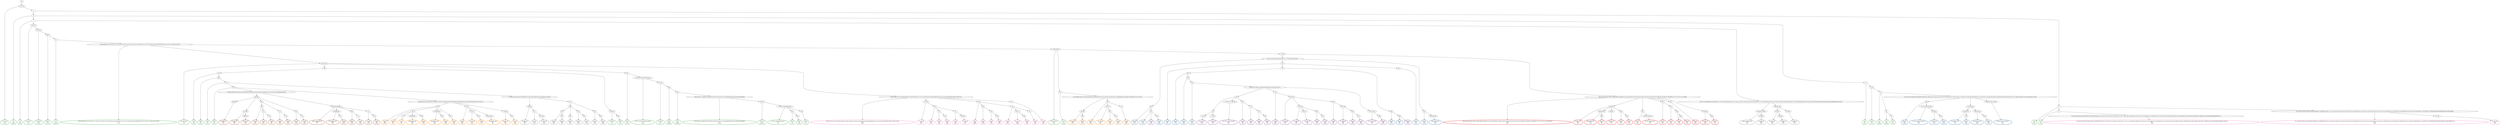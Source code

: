 digraph T {
	{
		rank=same
		346 [penwidth=3,colorscheme=set19,color=3,label="0;1;2;3;4_P\nP\n3.8%"]
		343 [penwidth=3,colorscheme=set19,color=3,label="6_P\nP\n0.45%"]
		341 [penwidth=3,colorscheme=set19,color=3,label="7_P\nP\n1.6%"]
		339 [penwidth=3,colorscheme=set19,color=3,label="10;13;23_P\nP\n1.5%"]
		337 [penwidth=3,colorscheme=set19,color=3,label="31;36;40_P\nP\n0.59%"]
		335 [penwidth=3,colorscheme=set19,color=3,label="49;61_P\nP\n0.21%"]
		333 [penwidth=3,colorscheme=set19,color=3,label="72_P\nP\n0.023%"]
		331 [penwidth=3,colorscheme=set19,color=3,label="78;82;85;88;91;97;101;104;107;117;119;122;125;128;131;135;139;144;152;156;166;168;172;173;176;178;182;184;193;196;200;205;207;211;215;217;229;235;237;238_P\nP\n3.5%"]
		329 [penwidth=3,colorscheme=set19,color=3,label="241;242;245_P\nP\n7.4%"]
		326 [penwidth=3,colorscheme=set19,color=3,label="255_P\nP\n1.9%"]
		324 [penwidth=3,colorscheme=set19,color=3,label="269_P\nP\n3.3%"]
		322 [penwidth=3,colorscheme=set19,color=3,label="274_P\nP\n3.4%"]
		320 [penwidth=3,colorscheme=set19,color=3,label="280_P\nP\n5.4%"]
		318 [penwidth=3,colorscheme=set19,color=3,label="259;263_P\nP\n3.7%"]
		316 [penwidth=3,colorscheme=set19,color=3,label="268_P\nP\n12%"]
		314 [penwidth=3,colorscheme=set19,color=3,label="262_P\nP\n3.3%"]
		312 [penwidth=3,colorscheme=set19,color=3,label="267;273;279;292;299;314;328_P\nP\n0.25%"]
		310 [penwidth=3,colorscheme=set19,color=3,label="337;342_P\nP\n0.2%"]
		308 [penwidth=3,colorscheme=set19,color=3,label="360_P\nP\n0.008%"]
		306 [penwidth=3,colorscheme=set19,color=3,label="379_P\nP\n0.0068%"]
		304 [penwidth=3,colorscheme=set19,color=3,label="383;397;401;417;460;463;470;493;503;516;532;545;553;571;581;588;608;632;641;651;658;676;684;698_P\nP\n0.015%"]
		302 [penwidth=3,colorscheme=set19,color=3,label="708;721_P\nP\n0.0011%"]
		300 [penwidth=3,colorscheme=set19,color=3,label="730;745;746;786;801;810_P\nP\n1.5%"]
		298 [penwidth=3,colorscheme=set19,color=3,label="824_P\nP\n2%"]
		296 [penwidth=3,colorscheme=set19,color=3,label="829_P\nP\n5.9%"]
		294 [penwidth=3,colorscheme=set19,color=3,label="834_P\nP\n5%"]
		292 [penwidth=3,colorscheme=set19,color=3,label="249;254;258_P\nP\n6.6%"]
		290 [penwidth=3,colorscheme=set19,color=3,label="272_P\nP\n6.3%"]
		288 [penwidth=3,colorscheme=set19,color=3,label="9_P\nP\n1.2%"]
		286 [penwidth=3,colorscheme=set19,color=3,label="12;16_P\nP\n1.6%"]
		284 [penwidth=3,colorscheme=set19,color=3,label="21_P\nP\n0.85%"]
		282 [penwidth=3,colorscheme=set19,color=3,label="26_P\nP\n0.43%"]
		280 [penwidth=3,colorscheme=set19,color=3,label="30_P\nP\n5.1%"]
		278 [penwidth=3,colorscheme=set19,color=3,label="8_P\nP\n4.1%"]
		276 [penwidth=3,colorscheme=set19,color=3,label="11_P\nP\n7.1%"]
		272 [penwidth=3,colorscheme=set19,color=2,label="464_M1\nM1\n4.7%"]
		270 [penwidth=3,colorscheme=set19,color=2,label="497_M1\nM1\n2.4%"]
		268 [penwidth=3,colorscheme=set19,color=2,label="518_M1\nM1\n6.4%"]
		266 [penwidth=3,colorscheme=set19,color=2,label="472_M1\nM1\n12%"]
		263 [penwidth=3,colorscheme=set19,color=2,label="482_M1\nM1\n1.3%"]
		261 [penwidth=3,colorscheme=set19,color=2,label="505_M1\nM1\n3.6%"]
		259 [penwidth=3,colorscheme=set19,color=2,label="510_M1\nM1\n6.2%"]
		257 [penwidth=3,colorscheme=set19,color=2,label="489_M1\nM1\n4.5%"]
		255 [penwidth=3,colorscheme=set19,color=2,label="496_M1\nM1\n8%"]
		253 [penwidth=3,colorscheme=set19,color=2,label="481_M1\nM1\n9.1%"]
		251 [penwidth=3,colorscheme=set19,color=2,label="476_M1\nM1\n4.3%"]
		249 [penwidth=3,colorscheme=set19,color=2,label="495;504;509_M1\nM1\n6.3%"]
		246 [penwidth=3,colorscheme=set19,color=2,label="508_M1\nM1\n1.6%"]
		244 [penwidth=3,colorscheme=set19,color=2,label="517;522;530;563;599_M1\nM1\n3.5%"]
		242 [penwidth=3,colorscheme=set19,color=2,label="612;623_M1\nM1\n1.5%"]
		240 [penwidth=3,colorscheme=set19,color=2,label="643_M1\nM1\n6.1%"]
		237 [penwidth=3,colorscheme=set19,color=2,label="574;592;611_M1\nM1\n1.1%"]
		235 [penwidth=3,colorscheme=set19,color=2,label="634_M1\nM1\n5.8%"]
		233 [penwidth=3,colorscheme=set19,color=2,label="582;591;610_M1\nM1\n0.61%"]
		231 [penwidth=3,colorscheme=set19,color=2,label="633_M1\nM1\n5.2%"]
		229 [penwidth=3,colorscheme=set19,color=2,label="529;537;562;573;590_M1\nM1\n5.4%"]
		227 [penwidth=3,colorscheme=set19,color=8,label="266;278;307;321;327;336;355;359;367;378;387;393;407;412;421;427;440;445;452;459;469;488;506;515;527;534;541;558;650;657;665;671;683;702_M2\nM2\n6.6%"]
		225 [penwidth=3,colorscheme=set19,color=8,label="717;723_M2\nM2\n4.2%"]
		223 [penwidth=3,colorscheme=set19,color=8,label="732_M2\nM2\n11%"]
		221 [penwidth=3,colorscheme=set19,color=8,label="739_M2\nM2\n1.4%"]
		219 [penwidth=3,colorscheme=set19,color=8,label="765_M2\nM2\n9.8%"]
		217 [penwidth=3,colorscheme=set19,color=8,label="757_M2\nM2\n4.4%"]
		215 [penwidth=3,colorscheme=set19,color=8,label="764;790_M2\nM2\n6.3%"]
		213 [penwidth=3,colorscheme=set19,color=8,label="738_M2\nM2\n0.88%"]
		211 [penwidth=3,colorscheme=set19,color=8,label="748_M2\nM2\n0.73%"]
		209 [penwidth=3,colorscheme=set19,color=8,label="756_M2\nM2\n3.7%"]
		207 [penwidth=3,colorscheme=set19,color=8,label="789_M2\nM2\n5.4%"]
		205 [penwidth=3,colorscheme=set19,color=8,label="755_M2\nM2\n2.6%"]
		203 [penwidth=3,colorscheme=set19,color=8,label="763;775_M2\nM2\n0.96%"]
		201 [penwidth=3,colorscheme=set19,color=8,label="788_M2\nM2\n5.5%"]
		199 [penwidth=3,colorscheme=set19,color=8,label="787_M2\nM2\n10%"]
		197 [penwidth=3,colorscheme=set19,color=8,label="774_M2\nM2\n10%"]
		195 [penwidth=3,colorscheme=set19,color=8,label="15;18;25;29;33;38;53;55;64;67;69;74;79;83;90;95;98;105;112;129;132;137;140;143;151;162;165;171;175;177;181;188;192;199;204;210;220;225;231;234;248;253;257;283;295;303;311;318;333;353;375;381;384;395;420;437;449;456;465;473;491;498;525;540;550;557;568;597;607;619;630;640;656;664;682;700_M2\nM2\n7.3%"]
		193 [penwidth=3,colorscheme=set19,color=8,label="14;17;20;28;32;39;41;43;45;52;58;62;63;66;68;73;76;86;89;94;108;111;114;126;142;148;155;161;164;167;180;187;191;203;206;209;213;214;219;221;223;224;228;233;247;252;261;275;282;288;310;332;339;349;363;370;389;403;425;431;441;455;478;483;490;511;524;556;567;578;596;606;629;639;648;655;663;675;681;689;693_M2\nM2\n2.9%"]
		191 [penwidth=3,colorscheme=set19,color=8,label="701;710_M2\nM2\n5.2%"]
		188 [penwidth=3,colorscheme=set19,color=9,label="566;585_M3\nM3\n1.8%"]
		186 [penwidth=3,colorscheme=set19,color=9,label="617_M3\nM3\n4.1%"]
		184 [penwidth=3,colorscheme=set19,color=9,label="627;645_M3\nM3\n9.2%"]
		180 [penwidth=3,colorscheme=set19,color=9,label="595_M3\nM3\n5.9%"]
		178 [penwidth=3,colorscheme=set19,color=9,label="604_M3\nM3\n13%"]
		176 [penwidth=3,colorscheme=set19,color=9,label="603_M3\nM3\n5.2%"]
		174 [penwidth=3,colorscheme=set19,color=9,label="616_M3\nM3\n6.1%"]
		172 [penwidth=3,colorscheme=set19,color=9,label="637_M3\nM3\n7.3%"]
		170 [penwidth=3,colorscheme=set19,color=9,label="615_M3\nM3\n12%"]
		168 [penwidth=3,colorscheme=set19,color=9,label="626_M3\nM3\n9.4%"]
		165 [penwidth=3,colorscheme=set19,color=9,label="548;555;576;602_M3\nM3\n3.5%"]
		163 [penwidth=3,colorscheme=set19,color=9,label="625;636_M3\nM3\n5.6%"]
		160 [penwidth=3,colorscheme=set19,color=9,label="601;614_M3\nM3\n1.8%"]
		158 [penwidth=3,colorscheme=set19,color=9,label="635;661_M3\nM3\n9.2%"]
		156 [penwidth=3,colorscheme=set19,color=9,label="613;660_M3\nM3\n5.1%"]
		152 [penwidth=3,colorscheme=set19,color=7,label="654;669_M4\nM4\n6.1%"]
		150 [penwidth=3,colorscheme=set19,color=7,label="674;680_M4\nM4\n6.5%"]
		148 [penwidth=3,colorscheme=set19,color=7,label="688;705_M4\nM4\n6.2%"]
		145 [penwidth=3,colorscheme=set19,color=7,label="704_M4\nM4\n6.1%"]
		143 [penwidth=3,colorscheme=set19,color=7,label="715_M4\nM4\n1.5%"]
		141 [penwidth=3,colorscheme=set19,color=7,label="719_M4\nM4\n6%"]
		139 [penwidth=3,colorscheme=set19,color=7,label="714_M4\nM4\n2.9%"]
		137 [penwidth=3,colorscheme=set19,color=7,label="728_M4\nM4\n5.8%"]
		135 [penwidth=3,colorscheme=set19,color=7,label="697_M4\nM4\n8.5%"]
		133 [penwidth=3,colorscheme=set19,color=7,label="713_M4\nM4\n10%"]
		131 [penwidth=3,colorscheme=set19,color=7,label="646;653;662;668_M4\nM4\n3%"]
		129 [penwidth=3,colorscheme=set19,color=7,label="679;686;692_M4\nM4\n8.9%"]
		127 [penwidth=3,colorscheme=set19,color=7,label="703_M4\nM4\n6.6%"]
		125 [penwidth=3,colorscheme=set19,color=7,label="696_M4\nM4\n3.5%"]
		123 [penwidth=3,colorscheme=set19,color=7,label="712_M4\nM4\n7.9%"]
		121 [penwidth=3,colorscheme=set19,color=7,label="711_M4\nM4\n4.1%"]
		119 [penwidth=3,colorscheme=set19,color=7,label="718_M4\nM4\n6.3%"]
		116 [penwidth=3,colorscheme=set19,color=5,label="740_M5\nM5\n0.87%"]
		114 [penwidth=3,colorscheme=set19,color=5,label="758_M5\nM5\n4%"]
		112 [penwidth=3,colorscheme=set19,color=5,label="777_M5\nM5\n7%"]
		110 [penwidth=3,colorscheme=set19,color=5,label="795;806;825_M5\nM5\n6.5%"]
		108 [penwidth=3,colorscheme=set19,color=5,label="805_M5\nM5\n7.4%"]
		106 [penwidth=3,colorscheme=set19,color=5,label="794;804;814_M5\nM5\n3.6%"]
		104 [penwidth=3,colorscheme=set19,color=5,label="820_M5\nM5\n6.9%"]
		102 [penwidth=3,colorscheme=set19,color=5,label="813_M5\nM5\n5.9%"]
		100 [penwidth=3,colorscheme=set19,color=5,label="766_M5\nM5\n4.5%"]
		98 [penwidth=3,colorscheme=set19,color=5,label="776;793_M5\nM5\n3.2%"]
		96 [penwidth=3,colorscheme=set19,color=5,label="819_M5\nM5\n5.7%"]
		94 [penwidth=3,colorscheme=set19,color=5,label="792;803;812_M5\nM5\n6%"]
		92 [penwidth=3,colorscheme=set19,color=5,label="791;802_M5\nM5\n1.9%"]
		90 [penwidth=3,colorscheme=set19,color=5,label="811_M5\nM5\n5.2%"]
		87 [penwidth=3,colorscheme=set19,color=5,label="749;768_M5\nM5\n0.72%"]
		85 [penwidth=3,colorscheme=set19,color=5,label="780_M5\nM5\n8.7%"]
		83 [penwidth=3,colorscheme=set19,color=5,label="759_M5\nM5\n2.4%"]
		81 [penwidth=3,colorscheme=set19,color=5,label="767;779_M5\nM5\n2.4%"]
		79 [penwidth=3,colorscheme=set19,color=5,label="807_M5\nM5\n2.3%"]
		77 [penwidth=3,colorscheme=set19,color=5,label="815_M5\nM5\n6.1%"]
		75 [penwidth=3,colorscheme=set19,color=5,label="778_M5\nM5\n8.8%"]
		74 [penwidth=3,colorscheme=set19,color=4,label="497_M6\nM6\n0.3%"]
		69 [penwidth=3,colorscheme=set19,color=4,label="753;773_M6\nM6\n9.2%"]
		67 [penwidth=3,colorscheme=set19,color=4,label="772;785_M6\nM6\n11%"]
		65 [penwidth=3,colorscheme=set19,color=4,label="752;762;771;784;799_M6\nM6\n5.1%"]
		63 [penwidth=3,colorscheme=set19,color=4,label="761_M6\nM6\n1.5%"]
		61 [penwidth=3,colorscheme=set19,color=4,label="770_M6\nM6\n1.5%"]
		59 [penwidth=3,colorscheme=set19,color=4,label="783_M6\nM6\n4.5%"]
		57 [penwidth=3,colorscheme=set19,color=4,label="798_M6\nM6\n7.7%"]
		55 [penwidth=3,colorscheme=set19,color=4,label="729_M6\nM6\n4.8%"]
		53 [penwidth=3,colorscheme=set19,color=4,label="736;743_M6\nM6\n2.7%"]
		51 [penwidth=3,colorscheme=set19,color=4,label="751;769_M6\nM6\n2.2%"]
		49 [penwidth=3,colorscheme=set19,color=4,label="782;797_M6\nM6\n7.9%"]
		47 [penwidth=3,colorscheme=set19,color=4,label="809_M6\nM6\n2.7%"]
		45 [penwidth=3,colorscheme=set19,color=4,label="817_M6\nM6\n5.6%"]
		43 [penwidth=3,colorscheme=set19,color=4,label="760_M6\nM6\n6%"]
		41 [penwidth=3,colorscheme=set19,color=4,label="781;796_M6\nM6\n3.9%"]
		39 [penwidth=3,colorscheme=set19,color=4,label="816_M6\nM6\n4.6%"]
		37 [penwidth=3,colorscheme=set19,color=4,label="821_M6\nM6\n5.8%"]
		35 [penwidth=3,colorscheme=set19,color=4,label="735;742;750_M6\nM6\n3.7%"]
		33 [penwidth=3,colorscheme=set19,color=4,label="808_M6\nM6\n6.6%"]
		32 [penwidth=3,colorscheme=set19,color=4,label="496_M6\nM6\n2.9%"]
		30 [penwidth=3,colorscheme=set19,color=1,label="290;305;320;340;347;365;372;382;386;392;396;405;411;416;426;439;451;458;475;492;502;520;533;543;552;559;570;579;598;621;642;659;677;694;699;722;727;731;737;747;754;800_M7\nM7\n4.4%"]
		28 [penwidth=3,colorscheme=set19,color=1,label="818;823_M7\nM7\n10%"]
		26 [penwidth=3,colorscheme=set19,color=1,label="828;833;843_M7\nM7\n3.2%"]
		24 [penwidth=3,colorscheme=set19,color=1,label="846_M7\nM7\n5%"]
		22 [penwidth=3,colorscheme=set19,color=1,label="832;847_M7\nM7\n5.7%"]
		20 [penwidth=3,colorscheme=set19,color=1,label="838_M7\nM7\n12%"]
		18 [penwidth=3,colorscheme=set19,color=1,label="842_M7\nM7\n12%"]
		16 [penwidth=3,colorscheme=set19,color=1,label="822_M7\nM7\n1.5%"]
		14 [penwidth=3,colorscheme=set19,color=1,label="827;837;841;845_M7\nM7\n8.2%"]
		12 [penwidth=3,colorscheme=set19,color=1,label="826_M7\nM7\n4.4%"]
		10 [penwidth=3,colorscheme=set19,color=1,label="831_M7\nM7\n3.5%"]
		8 [penwidth=3,colorscheme=set19,color=1,label="836_M7\nM7\n7.5%"]
		6 [penwidth=3,colorscheme=set19,color=1,label="840_M7\nM7\n9.3%"]
		4 [penwidth=3,colorscheme=set19,color=1,label="830_M7\nM7\n5.8%"]
		2 [penwidth=3,colorscheme=set19,color=1,label="835;839_M7\nM7\n0.95%"]
		0 [penwidth=3,colorscheme=set19,color=1,label="844_M7\nM7\n7.1%"]
	}
	348 [label="GL"]
	347 [label="0;1;2;3;4"]
	345 [label="5"]
	344 [label="6"]
	342 [label="7"]
	340 [label="10;13;23"]
	338 [label="31;36;40"]
	336 [label="49;61"]
	334 [label="72"]
	332 [label="78;82;85;88;91;97;101;104;107;117;119;122;125;128;131;135;139;144;152;156;166;168;172;173;176;178;182;184;193;196;200;205;207;211;215;217;229;235;237;238"]
	330 [label="241;242;245"]
	328 [label="250"]
	327 [label="255"]
	325 [label="269"]
	323 [label="274"]
	321 [label="280"]
	319 [label="259;263"]
	317 [label="268"]
	315 [label="262"]
	313 [label="267;273;279;292;299;314;328"]
	311 [label="337;342"]
	309 [label="360"]
	307 [label="379"]
	305 [label="383;397;401;417;460;463;470;493;503;516;532;545;553;571;581;588;608;632;641;651;658;676;684;698"]
	303 [label="708;721"]
	301 [label="730;745;746;786;801;810"]
	299 [label="824"]
	297 [label="829"]
	295 [label="834"]
	293 [label="249;254;258"]
	291 [label="272"]
	289 [label="9"]
	287 [label="12;16"]
	285 [label="21"]
	283 [label="26"]
	281 [label="30"]
	279 [label="8"]
	277 [label="11"]
	275 [label="277;285"]
	274 [label="297;313;319;325;335;346;354;364;371;377;391;410;433;443;457"]
	273 [label="464"]
	271 [label="497"]
	269 [label="518"]
	267 [label="472"]
	265 [label="477"]
	264 [label="482"]
	262 [label="505"]
	260 [label="510"]
	258 [label="489"]
	256 [label="496"]
	254 [label="481"]
	252 [label="476"]
	250 [label="495;504;509"]
	248 [label="24;34;37;42;47;50;56;59;70;80;84;92;96;99;102;106;109;115;118;120;123;130;133;138;141;146;147;150;153;154;157;160;163;170;183;186;190;198;202;212;216;218;227;232;239;243;246;251;256;260;264;270;281;287;302;317;331;338;345;348;357;415;424;430;454;471;494"]
	247 [label="508"]
	245 [label="517;522;530;563;599"]
	243 [label="612;623"]
	241 [label="643"]
	239 [label="521;538;546"]
	238 [label="574;592;611"]
	236 [label="634"]
	234 [label="582;591;610"]
	232 [label="633"]
	230 [label="529;537;562;573;590"]
	228 [label="266;278;307;321;327;336;355;359;367;378;387;393;407;412;421;427;440;445;452;459;469;488;506;515;527;534;541;558;650;657;665;671;683;702"]
	226 [label="717;723"]
	224 [label="732"]
	222 [label="739"]
	220 [label="765"]
	218 [label="757"]
	216 [label="764;790"]
	214 [label="738"]
	212 [label="748"]
	210 [label="756"]
	208 [label="789"]
	206 [label="755"]
	204 [label="763;775"]
	202 [label="788"]
	200 [label="787"]
	198 [label="774"]
	196 [label="15;18;25;29;33;38;53;55;64;67;69;74;79;83;90;95;98;105;112;129;132;137;140;143;151;162;165;171;175;177;181;188;192;199;204;210;220;225;231;234;248;253;257;283;295;303;311;318;333;353;375;381;384;395;420;437;449;456;465;473;491;498;525;540;550;557;568;597;607;619;630;640;656;664;682;700"]
	194 [label="14;17;20;28;32;39;41;43;45;52;58;62;63;66;68;73;76;86;89;94;108;111;114;126;142;148;155;161;164;167;180;187;191;203;206;209;213;214;219;221;223;224;228;233;247;252;261;275;282;288;310;332;339;349;363;370;389;403;425;431;441;455;478;483;490;511;524;556;567;578;596;606;629;639;648;655;663;675;681;689;693"]
	192 [label="701;710"]
	190 [label="315;329;343;361;368;373;398;408;413;422;428;435;446;453;467;479;485;507;528;549"]
	189 [label="566;585"]
	187 [label="617"]
	185 [label="627;645"]
	183 [label="577"]
	182 [label="584"]
	181 [label="595"]
	179 [label="604"]
	177 [label="603"]
	175 [label="616"]
	173 [label="637"]
	171 [label="615"]
	169 [label="626"]
	167 [label="19;22;27;35;44;46;48;51;54;57;60;65;71;75;77;81;87;93;100;103;110;113;116;121;124;127;134;136;145;149;158;159;169;174;179;185;189;194;195;197;201;208;222;226;230;236;240;244;265;271;276;284;289;296;304;312;324;334;376;385;390;400;404;409;432;438;442;450;466;484;499;512;526"]
	166 [label="548;555;576;602"]
	164 [label="625;636"]
	162 [label="565;583;594"]
	161 [label="601;614"]
	159 [label="635;661"]
	157 [label="613;660"]
	155 [label="293;300;308;316;322;330;351;369;380;388;394;399;402;418;423;429;447;486;500;514;535;542;551;569;586;605;618;628"]
	154 [label="638;647"]
	153 [label="654;669"]
	151 [label="674;680"]
	149 [label="688;705"]
	147 [label="687"]
	146 [label="704"]
	144 [label="715"]
	142 [label="719"]
	140 [label="714"]
	138 [label="728"]
	136 [label="697"]
	134 [label="713"]
	132 [label="646;653;662;668"]
	130 [label="679;686;692"]
	128 [label="703"]
	126 [label="696"]
	124 [label="712"]
	122 [label="711"]
	120 [label="718"]
	118 [label="286;294;301;309;323;344;352;356;362;374;414;419;436;448;461;462;468;480;544;560;580;587;620;631;649;670;690;706;720;724;733"]
	117 [label="740"]
	115 [label="758"]
	113 [label="777"]
	111 [label="795;806;825"]
	109 [label="805"]
	107 [label="794;804;814"]
	105 [label="820"]
	103 [label="813"]
	101 [label="766"]
	99 [label="776;793"]
	97 [label="819"]
	95 [label="792;803;812"]
	93 [label="791;802"]
	91 [label="811"]
	89 [label="291;298;306;326;341;350;358;366;406;434;444;474;487;501;513;519;531;536;554;561;572;589;609;622;652;666;672;685;695;707;725;734;741"]
	88 [label="749;768"]
	86 [label="780"]
	84 [label="759"]
	82 [label="767;779"]
	80 [label="807"]
	78 [label="815"]
	76 [label="778"]
	73 [label="523;539;547;564;575;593;600;624;644;667;673;678;691;709;716"]
	72 [label="726"]
	71 [label="744"]
	70 [label="753;773"]
	68 [label="772;785"]
	66 [label="752;762;771;784;799"]
	64 [label="761"]
	62 [label="770"]
	60 [label="783"]
	58 [label="798"]
	56 [label="729"]
	54 [label="736;743"]
	52 [label="751;769"]
	50 [label="782;797"]
	48 [label="809"]
	46 [label="817"]
	44 [label="760"]
	42 [label="781;796"]
	40 [label="816"]
	38 [label="821"]
	36 [label="735;742;750"]
	34 [label="808"]
	31 [label="290;305;320;340;347;365;372;382;386;392;396;405;411;416;426;439;451;458;475;492;502;520;533;543;552;559;570;579;598;621;642;659;677;694;699;722;727;731;737;747;754;800"]
	29 [label="818;823"]
	27 [label="828;833;843"]
	25 [label="846"]
	23 [label="832;847"]
	21 [label="838"]
	19 [label="842"]
	17 [label="822"]
	15 [label="827;837;841;845"]
	13 [label="826"]
	11 [label="831"]
	9 [label="836"]
	7 [label="840"]
	5 [label="830"]
	3 [label="835;839"]
	1 [label="844"]
	348 -> 347
	347 -> 346
	347 -> 345
	345 -> 344
	345 -> 279
	344 -> 343
	344 -> 342
	344 -> 289
	342 -> 341
	342 -> 340
	342 -> 167
	340 -> 339
	340 -> 338
	338 -> 337
	338 -> 336
	336 -> 335
	336 -> 334
	334 -> 333
	334 -> 332
	332 -> 331
	332 -> 330
	332 -> 293
	330 -> 329
	330 -> 328
	330 -> 315
	330 -> 228
	328 -> 327
	328 -> 319
	327 -> 326
	327 -> 325
	325 -> 324
	325 -> 323
	323 -> 322
	323 -> 321
	323 -> 190
	321 -> 320
	321 -> 155
	321 -> 118
	319 -> 318
	319 -> 317
	317 -> 316
	315 -> 314
	315 -> 313
	313 -> 312
	313 -> 311
	311 -> 310
	311 -> 309
	309 -> 308
	309 -> 307
	307 -> 306
	307 -> 305
	305 -> 304
	305 -> 303
	303 -> 302
	303 -> 301
	301 -> 300
	301 -> 299
	301 -> 295
	299 -> 298
	299 -> 297
	297 -> 296
	295 -> 294
	293 -> 292
	293 -> 291
	293 -> 275
	291 -> 290
	291 -> 89
	289 -> 288
	289 -> 287
	287 -> 286
	287 -> 285
	285 -> 284
	285 -> 283
	285 -> 248
	283 -> 282
	283 -> 281
	281 -> 280
	279 -> 278
	279 -> 277
	279 -> 194
	277 -> 276
	277 -> 196
	275 -> 274
	275 -> 31
	274 -> 273
	274 -> 267
	274 -> 252
	273 -> 272
	273 -> 271
	271 -> 270
	271 -> 269
	271 -> 74
	269 -> 268
	267 -> 266
	267 -> 265
	267 -> 254
	265 -> 264
	265 -> 258
	264 -> 263
	264 -> 262
	262 -> 261
	262 -> 260
	260 -> 259
	260 -> 73
	258 -> 257
	258 -> 256
	256 -> 255
	256 -> 32
	254 -> 253
	252 -> 251
	252 -> 250
	250 -> 249
	248 -> 247
	248 -> 239
	248 -> 230
	247 -> 246
	247 -> 245
	245 -> 244
	245 -> 243
	243 -> 242
	243 -> 241
	241 -> 240
	239 -> 238
	239 -> 234
	238 -> 237
	238 -> 236
	236 -> 235
	234 -> 233
	234 -> 232
	232 -> 231
	230 -> 229
	228 -> 227
	228 -> 226
	228 -> 214
	228 -> 198
	226 -> 225
	226 -> 224
	224 -> 223
	224 -> 222
	224 -> 218
	222 -> 221
	222 -> 220
	220 -> 219
	218 -> 217
	218 -> 216
	216 -> 215
	214 -> 213
	214 -> 212
	214 -> 206
	212 -> 211
	212 -> 210
	210 -> 209
	210 -> 208
	208 -> 207
	206 -> 205
	206 -> 204
	206 -> 200
	204 -> 203
	204 -> 202
	202 -> 201
	200 -> 199
	198 -> 197
	196 -> 195
	194 -> 193
	194 -> 192
	192 -> 191
	190 -> 189
	190 -> 183
	189 -> 188
	189 -> 187
	187 -> 186
	187 -> 185
	185 -> 184
	183 -> 182
	183 -> 171
	182 -> 181
	182 -> 177
	182 -> 175
	181 -> 180
	181 -> 179
	179 -> 178
	177 -> 176
	175 -> 174
	175 -> 173
	173 -> 172
	171 -> 170
	171 -> 169
	169 -> 168
	167 -> 166
	167 -> 162
	166 -> 165
	166 -> 164
	164 -> 163
	162 -> 161
	162 -> 157
	161 -> 160
	161 -> 159
	159 -> 158
	157 -> 156
	155 -> 154
	155 -> 132
	154 -> 153
	154 -> 151
	154 -> 147
	154 -> 136
	153 -> 152
	151 -> 150
	151 -> 149
	149 -> 148
	147 -> 146
	147 -> 140
	146 -> 145
	146 -> 144
	144 -> 143
	144 -> 142
	142 -> 141
	140 -> 139
	140 -> 138
	138 -> 137
	136 -> 135
	136 -> 134
	134 -> 133
	132 -> 131
	132 -> 130
	132 -> 126
	132 -> 122
	130 -> 129
	130 -> 128
	128 -> 127
	126 -> 125
	126 -> 124
	124 -> 123
	122 -> 121
	122 -> 120
	120 -> 119
	118 -> 117
	118 -> 101
	118 -> 93
	117 -> 116
	117 -> 115
	117 -> 107
	117 -> 103
	115 -> 114
	115 -> 113
	115 -> 111
	115 -> 109
	113 -> 112
	111 -> 110
	109 -> 108
	107 -> 106
	107 -> 105
	105 -> 104
	103 -> 102
	101 -> 100
	101 -> 99
	101 -> 95
	99 -> 98
	99 -> 97
	97 -> 96
	95 -> 94
	93 -> 92
	93 -> 91
	91 -> 90
	89 -> 88
	89 -> 84
	88 -> 87
	88 -> 86
	86 -> 85
	84 -> 83
	84 -> 82
	84 -> 76
	82 -> 81
	82 -> 80
	80 -> 79
	80 -> 78
	78 -> 77
	76 -> 75
	73 -> 72
	73 -> 56
	73 -> 36
	72 -> 71
	72 -> 66
	72 -> 64
	71 -> 70
	71 -> 68
	70 -> 69
	68 -> 67
	66 -> 65
	64 -> 63
	64 -> 62
	62 -> 61
	62 -> 60
	60 -> 59
	60 -> 58
	58 -> 57
	56 -> 55
	56 -> 54
	54 -> 53
	54 -> 52
	54 -> 44
	52 -> 51
	52 -> 50
	52 -> 48
	50 -> 49
	48 -> 47
	48 -> 46
	46 -> 45
	44 -> 43
	44 -> 42
	42 -> 41
	42 -> 40
	40 -> 39
	40 -> 38
	38 -> 37
	36 -> 35
	36 -> 34
	34 -> 33
	31 -> 30
	31 -> 29
	31 -> 17
	31 -> 13
	31 -> 5
	31 -> 3
	29 -> 28
	29 -> 27
	29 -> 23
	29 -> 21
	27 -> 26
	27 -> 25
	25 -> 24
	23 -> 22
	21 -> 20
	21 -> 19
	19 -> 18
	17 -> 16
	17 -> 15
	15 -> 14
	13 -> 12
	13 -> 11
	11 -> 10
	11 -> 9
	9 -> 8
	9 -> 7
	7 -> 6
	5 -> 4
	3 -> 2
	3 -> 1
	1 -> 0
}
